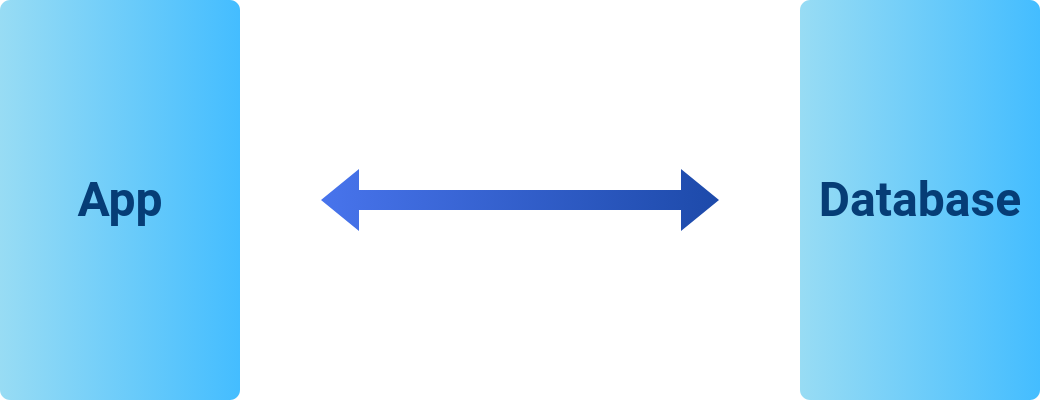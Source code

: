 <mxfile version="21.2.8" type="device" pages="2">
  <diagram name="Actual Configuration" id="XX2gpp9xaDS_hJp5H0Qm">
    <mxGraphModel dx="139" dy="1679" grid="1" gridSize="10" guides="1" tooltips="1" connect="1" arrows="1" fold="1" page="1" pageScale="1" pageWidth="850" pageHeight="1100" math="0" shadow="0">
      <root>
        <mxCell id="0" />
        <mxCell id="1" parent="0" />
        <mxCell id="9cEns8t53r3UuYNDhZgM-1" value="" style="verticalLabelPosition=bottom;verticalAlign=top;html=1;shape=mxgraph.basic.rect;fillColor2=none;strokeWidth=1;size=5;indent=4;fillStyle=solid;fontColor=#e3f4ff;fillColor=#98DCF4;gradientColor=#44BDFF;gradientDirection=east;top=1;right=1;topLeftStyle=rounded;topRightStyle=rounded;bottomRightStyle=rounded;absoluteCornerSize=1;fillOpacity=100;bottomLeftStyle=rounded;strokeColor=none;points=[[0,0.5,0,0,0],[0.5,0,0,0,0],[0.5,1,0,0,0],[1,0.5,0,0,0]];" vertex="1" parent="1">
          <mxGeometry x="1000" y="-520" width="120" height="200" as="geometry" />
        </mxCell>
        <mxCell id="9cEns8t53r3UuYNDhZgM-2" value="" style="verticalLabelPosition=bottom;verticalAlign=top;html=1;shape=mxgraph.basic.rect;fillColor2=none;strokeWidth=1;size=5;indent=4;fillStyle=solid;fontColor=#e3f4ff;fillColor=#98DCF4;gradientColor=#44BDFF;gradientDirection=east;top=1;right=1;topLeftStyle=rounded;topRightStyle=rounded;bottomRightStyle=rounded;absoluteCornerSize=1;fillOpacity=100;bottomLeftStyle=rounded;strokeColor=none;points=[[0,0.5,0,0,0],[0.5,0,0,0,0],[0.5,1,0,0,0],[1,0.5,0,0,0]];" vertex="1" parent="1">
          <mxGeometry x="1400" y="-520" width="120" height="200" as="geometry" />
        </mxCell>
        <mxCell id="9cEns8t53r3UuYNDhZgM-3" value="&lt;h1 style=&quot;&quot;&gt;&lt;font face=&quot;Roboto&quot; color=&quot;#063d76&quot;&gt;App&lt;/font&gt;&lt;/h1&gt;" style="text;html=1;strokeColor=none;fillColor=none;align=center;verticalAlign=middle;whiteSpace=wrap;rounded=0;" vertex="1" parent="1">
          <mxGeometry x="1010" y="-440" width="100" height="40" as="geometry" />
        </mxCell>
        <mxCell id="9cEns8t53r3UuYNDhZgM-4" value="&lt;h1 style=&quot;&quot;&gt;&lt;font face=&quot;Roboto&quot; color=&quot;#063d76&quot;&gt;Database&lt;/font&gt;&lt;/h1&gt;" style="text;html=1;strokeColor=none;fillColor=none;align=center;verticalAlign=middle;whiteSpace=wrap;rounded=0;" vertex="1" parent="1">
          <mxGeometry x="1410" y="-440" width="100" height="40" as="geometry" />
        </mxCell>
        <mxCell id="9cEns8t53r3UuYNDhZgM-6" value="" style="shape=flexArrow;endArrow=classic;startArrow=classic;html=1;rounded=0;fillColor=#4874EC;gradientColor=#1D4AAA;strokeColor=none;gradientDirection=east;" edge="1" parent="1">
          <mxGeometry width="100" height="100" relative="1" as="geometry">
            <mxPoint x="1160" y="-420" as="sourcePoint" />
            <mxPoint x="1360" y="-420" as="targetPoint" />
          </mxGeometry>
        </mxCell>
      </root>
    </mxGraphModel>
  </diagram>
  <diagram id="mNQ1W5y77uUYc4jlO4pT" name="Secure configuration">
    <mxGraphModel dx="1195" dy="1549" grid="1" gridSize="10" guides="1" tooltips="1" connect="1" arrows="1" fold="1" page="1" pageScale="1" pageWidth="1100" pageHeight="850" math="0" shadow="0">
      <root>
        <mxCell id="0" />
        <mxCell id="1" parent="0" />
        <mxCell id="UFZrDAUd5lz2Xq4rmP7v-1" value="" style="verticalLabelPosition=bottom;verticalAlign=top;html=1;shape=mxgraph.basic.rect;fillColor2=none;strokeWidth=1;size=5;indent=4;fillStyle=solid;fontColor=#e3f4ff;fillColor=#98DCF4;gradientColor=#44BDFF;gradientDirection=east;top=1;right=1;topLeftStyle=rounded;topRightStyle=rounded;bottomRightStyle=rounded;absoluteCornerSize=1;fillOpacity=100;bottomLeftStyle=rounded;strokeColor=none;points=[[0,0.5,0,0,0],[0.5,0,0,0,0],[0.5,1,0,0,0],[1,0.5,0,0,0]];" vertex="1" parent="1">
          <mxGeometry x="40" y="-520" width="120" height="200" as="geometry" />
        </mxCell>
        <mxCell id="UFZrDAUd5lz2Xq4rmP7v-2" value="" style="verticalLabelPosition=bottom;verticalAlign=top;html=1;shape=mxgraph.basic.rect;fillColor2=none;strokeWidth=1;size=5;indent=4;fillStyle=solid;fontColor=#e3f4ff;fillColor=#98DCF4;gradientColor=#44BDFF;gradientDirection=east;top=1;right=1;topLeftStyle=rounded;topRightStyle=rounded;bottomRightStyle=rounded;absoluteCornerSize=1;fillOpacity=100;bottomLeftStyle=rounded;strokeColor=none;points=[[0,0.5,0,0,0],[0.5,0,0,0,0],[0.5,1,0,0,0],[1,0.5,0,0,0]];" vertex="1" parent="1">
          <mxGeometry x="360" y="-520" width="120" height="200" as="geometry" />
        </mxCell>
        <mxCell id="UFZrDAUd5lz2Xq4rmP7v-3" value="&lt;h1 style=&quot;&quot;&gt;&lt;font face=&quot;Roboto&quot; color=&quot;#063d76&quot;&gt;App&lt;/font&gt;&lt;/h1&gt;" style="text;html=1;strokeColor=none;fillColor=none;align=center;verticalAlign=middle;whiteSpace=wrap;rounded=0;" vertex="1" parent="1">
          <mxGeometry x="50" y="-440" width="100" height="40" as="geometry" />
        </mxCell>
        <mxCell id="UFZrDAUd5lz2Xq4rmP7v-4" value="&lt;h1 style=&quot;&quot;&gt;&lt;font face=&quot;Roboto&quot; color=&quot;#063d76&quot;&gt;Server API Rest&lt;/font&gt;&lt;/h1&gt;" style="text;html=1;strokeColor=none;fillColor=none;align=center;verticalAlign=middle;whiteSpace=wrap;rounded=0;" vertex="1" parent="1">
          <mxGeometry x="370" y="-440" width="100" height="40" as="geometry" />
        </mxCell>
        <mxCell id="UFZrDAUd5lz2Xq4rmP7v-5" value="" style="shape=flexArrow;endArrow=classic;startArrow=classic;html=1;rounded=0;fillColor=#4874EC;gradientColor=#1D4AAA;strokeColor=none;gradientDirection=east;" edge="1" parent="1">
          <mxGeometry width="100" height="100" relative="1" as="geometry">
            <mxPoint x="200" y="-420" as="sourcePoint" />
            <mxPoint x="320" y="-420" as="targetPoint" />
          </mxGeometry>
        </mxCell>
        <mxCell id="UFZrDAUd5lz2Xq4rmP7v-7" value="" style="verticalLabelPosition=bottom;verticalAlign=top;html=1;shape=mxgraph.basic.rect;fillColor2=none;strokeWidth=1;size=5;indent=4;fillStyle=solid;fontColor=#e3f4ff;fillColor=#98DCF4;gradientColor=#44BDFF;gradientDirection=east;top=1;right=1;topLeftStyle=rounded;topRightStyle=rounded;bottomRightStyle=rounded;absoluteCornerSize=1;fillOpacity=100;bottomLeftStyle=rounded;strokeColor=none;points=[[0,0.5,0,0,0],[0.5,0,0,0,0],[0.5,1,0,0,0],[1,0.5,0,0,0]];" vertex="1" parent="1">
          <mxGeometry x="680" y="-520" width="120" height="200" as="geometry" />
        </mxCell>
        <mxCell id="UFZrDAUd5lz2Xq4rmP7v-8" value="&lt;h1 style=&quot;&quot;&gt;&lt;font face=&quot;Roboto&quot; color=&quot;#063d76&quot;&gt;Database&lt;/font&gt;&lt;/h1&gt;" style="text;html=1;strokeColor=none;fillColor=none;align=center;verticalAlign=middle;whiteSpace=wrap;rounded=0;" vertex="1" parent="1">
          <mxGeometry x="690" y="-440" width="100" height="40" as="geometry" />
        </mxCell>
        <mxCell id="UFZrDAUd5lz2Xq4rmP7v-9" value="" style="shape=flexArrow;endArrow=classic;startArrow=classic;html=1;rounded=0;fillColor=#4874EC;gradientColor=#1D4AAA;strokeColor=none;gradientDirection=east;" edge="1" parent="1">
          <mxGeometry width="100" height="100" relative="1" as="geometry">
            <mxPoint x="520" y="-420.42" as="sourcePoint" />
            <mxPoint x="640" y="-420" as="targetPoint" />
          </mxGeometry>
        </mxCell>
        <mxCell id="UFZrDAUd5lz2Xq4rmP7v-10" value="&lt;h1 style=&quot;&quot;&gt;&lt;font face=&quot;Roboto&quot; color=&quot;#063d76&quot;&gt;SQL Request securised&lt;/font&gt;&lt;/h1&gt;" style="text;html=1;strokeColor=none;fillColor=none;align=center;verticalAlign=middle;whiteSpace=wrap;rounded=0;" vertex="1" parent="1">
          <mxGeometry x="530" y="-510" width="100" height="40" as="geometry" />
        </mxCell>
      </root>
    </mxGraphModel>
  </diagram>
</mxfile>
